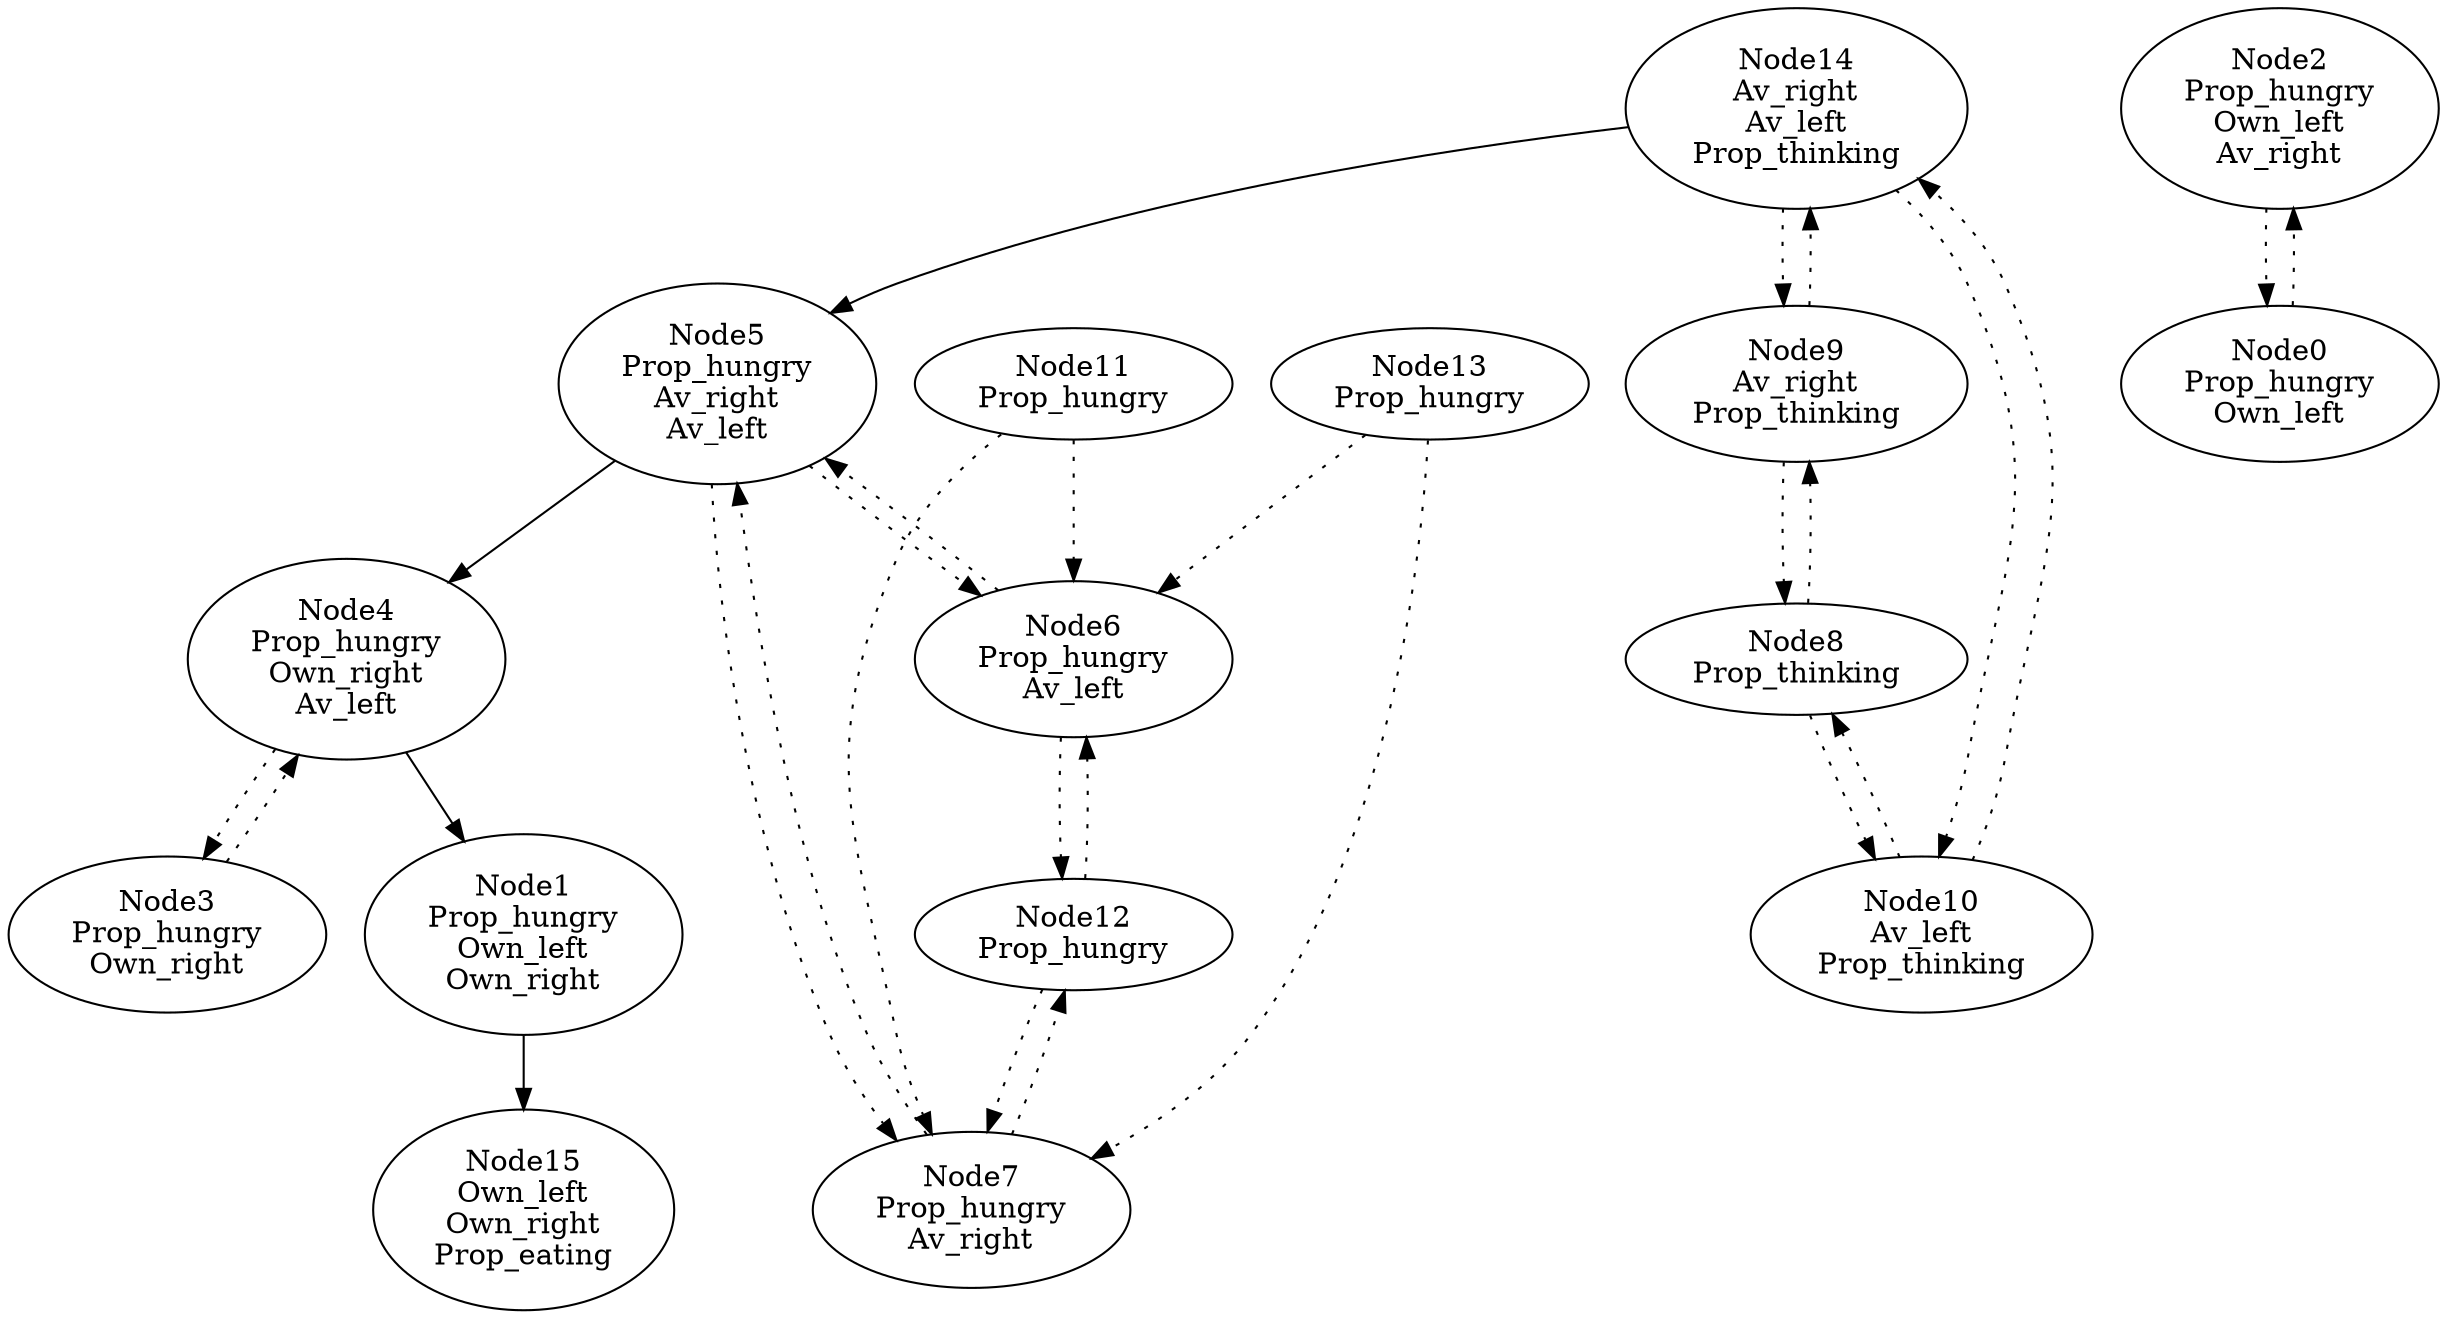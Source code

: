 digraph G{
Node14->Node5;
Node14->Node9[style=dotted];
Node14->Node10[style=dotted];
Node14 [label = "Node14\nAv_right\nAv_left\nProp_thinking"];
Node13->Node6[style=dotted];
Node13->Node7[style=dotted];
Node13 [label = "Node13\nProp_hungry"];
Node15 [label = "Node15\nOwn_left\nOwn_right\nProp_eating"];
Node10->Node8[style=dotted];
Node10->Node14[style=dotted];
Node10 [label = "Node10\nAv_left\nProp_thinking"];
Node12->Node6[style=dotted];
Node12->Node7[style=dotted];
Node12 [label = "Node12\nProp_hungry"];
Node11->Node6[style=dotted];
Node11->Node7[style=dotted];
Node11 [label = "Node11\nProp_hungry"];
Node9->Node14[style=dotted];
Node9->Node8[style=dotted];
Node9 [label = "Node9\nAv_right\nProp_thinking"];
Node8->Node10[style=dotted];
Node8->Node9[style=dotted];
Node8 [label = "Node8\nProp_thinking"];
Node7->Node5[style=dotted];
Node7->Node12[style=dotted];
Node7 [label = "Node7\nProp_hungry\nAv_right"];
Node6->Node12[style=dotted];
Node6->Node5[style=dotted];
Node6 [label = "Node6\nProp_hungry\nAv_left"];
Node5->Node4;
Node5->Node7[style=dotted];
Node5->Node6[style=dotted];
Node5 [label = "Node5\nProp_hungry\nAv_right\nAv_left"];
Node4->Node1;
Node4->Node3[style=dotted];
Node4 [label = "Node4\nProp_hungry\nOwn_right\nAv_left"];
Node3->Node4[style=dotted];
Node3 [label = "Node3\nProp_hungry\nOwn_right"];
Node2->Node0[style=dotted];
Node2 [label = "Node2\nProp_hungry\nOwn_left\nAv_right"];
Node1->Node15;
Node1 [label = "Node1\nProp_hungry\nOwn_left\nOwn_right"];
Node0->Node2[style=dotted];
Node0 [label = "Node0\nProp_hungry\nOwn_left"];
}

